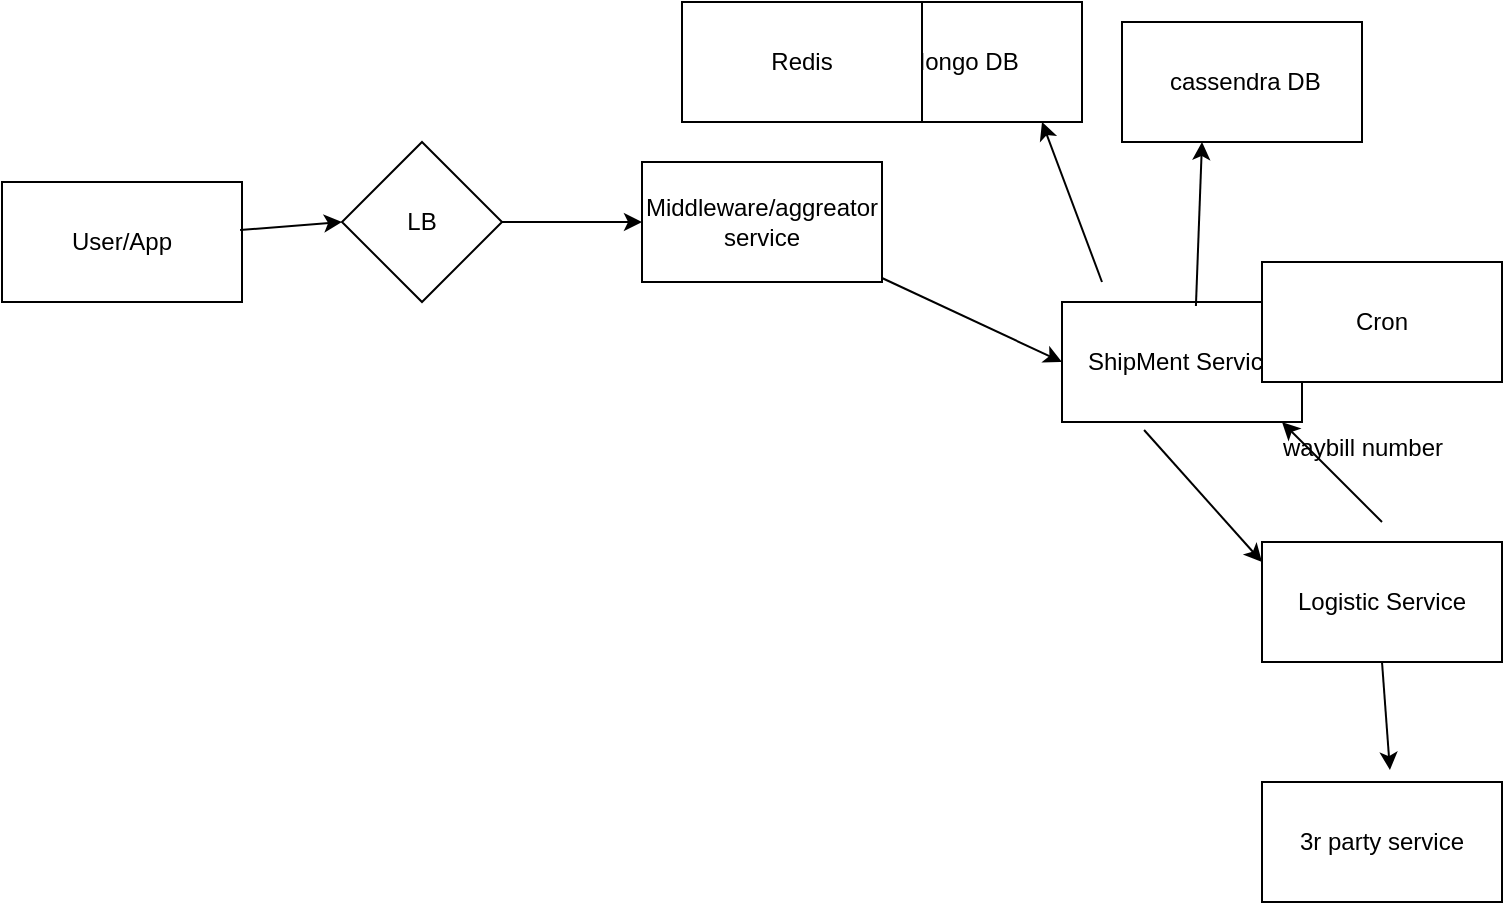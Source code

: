<mxfile version="22.1.3" type="device">
  <diagram name="Page-1" id="uIXC_2BVylGTfoFjAKMP">
    <mxGraphModel dx="1306" dy="685" grid="1" gridSize="10" guides="1" tooltips="1" connect="1" arrows="1" fold="1" page="1" pageScale="1" pageWidth="850" pageHeight="1100" math="0" shadow="0">
      <root>
        <mxCell id="0" />
        <mxCell id="1" parent="0" />
        <mxCell id="natHpBLJxmwnrinY-zgv-1" value="User/App" style="rounded=0;whiteSpace=wrap;html=1;" vertex="1" parent="1">
          <mxGeometry x="90" y="120" width="120" height="60" as="geometry" />
        </mxCell>
        <mxCell id="natHpBLJxmwnrinY-zgv-2" value="LB" style="rhombus;whiteSpace=wrap;html=1;" vertex="1" parent="1">
          <mxGeometry x="260" y="100" width="80" height="80" as="geometry" />
        </mxCell>
        <mxCell id="natHpBLJxmwnrinY-zgv-3" value="" style="endArrow=classic;html=1;rounded=0;exitX=0.992;exitY=0.4;exitDx=0;exitDy=0;exitPerimeter=0;" edge="1" parent="1" source="natHpBLJxmwnrinY-zgv-1">
          <mxGeometry width="50" height="50" relative="1" as="geometry">
            <mxPoint x="210" y="190" as="sourcePoint" />
            <mxPoint x="260" y="140" as="targetPoint" />
          </mxGeometry>
        </mxCell>
        <mxCell id="natHpBLJxmwnrinY-zgv-4" value="Middleware/aggreator service" style="rounded=0;whiteSpace=wrap;html=1;" vertex="1" parent="1">
          <mxGeometry x="410" y="110" width="120" height="60" as="geometry" />
        </mxCell>
        <mxCell id="natHpBLJxmwnrinY-zgv-5" value="" style="endArrow=classic;html=1;rounded=0;exitX=1;exitY=0.5;exitDx=0;exitDy=0;" edge="1" parent="1" source="natHpBLJxmwnrinY-zgv-2">
          <mxGeometry width="50" height="50" relative="1" as="geometry">
            <mxPoint x="360" y="190" as="sourcePoint" />
            <mxPoint x="410" y="140" as="targetPoint" />
          </mxGeometry>
        </mxCell>
        <mxCell id="natHpBLJxmwnrinY-zgv-6" value="ShipMent Service" style="rounded=0;whiteSpace=wrap;html=1;" vertex="1" parent="1">
          <mxGeometry x="620" y="180" width="120" height="60" as="geometry" />
        </mxCell>
        <mxCell id="natHpBLJxmwnrinY-zgv-7" value="" style="endArrow=classic;html=1;rounded=0;entryX=0;entryY=0.5;entryDx=0;entryDy=0;" edge="1" parent="1" source="natHpBLJxmwnrinY-zgv-4" target="natHpBLJxmwnrinY-zgv-6">
          <mxGeometry width="50" height="50" relative="1" as="geometry">
            <mxPoint x="560" y="260" as="sourcePoint" />
            <mxPoint x="610" y="210" as="targetPoint" />
          </mxGeometry>
        </mxCell>
        <mxCell id="natHpBLJxmwnrinY-zgv-8" value="Logistic Service&lt;span id=&quot;docs-internal-guid-551a61b0-7fff-d217-1a29-383213023e9a&quot;&gt;&lt;/span&gt;&lt;span id=&quot;docs-internal-guid-551a61b0-7fff-d217-1a29-383213023e9a&quot;&gt;&lt;/span&gt;" style="rounded=0;whiteSpace=wrap;html=1;" vertex="1" parent="1">
          <mxGeometry x="720" y="300" width="120" height="60" as="geometry" />
        </mxCell>
        <mxCell id="natHpBLJxmwnrinY-zgv-9" value="3r party service" style="rounded=0;whiteSpace=wrap;html=1;" vertex="1" parent="1">
          <mxGeometry x="720" y="420" width="120" height="60" as="geometry" />
        </mxCell>
        <mxCell id="natHpBLJxmwnrinY-zgv-10" value="" style="endArrow=classic;html=1;rounded=0;entryX=0.533;entryY=-0.1;entryDx=0;entryDy=0;entryPerimeter=0;exitX=0.5;exitY=1;exitDx=0;exitDy=0;" edge="1" parent="1" source="natHpBLJxmwnrinY-zgv-8" target="natHpBLJxmwnrinY-zgv-9">
          <mxGeometry width="50" height="50" relative="1" as="geometry">
            <mxPoint x="620" y="450" as="sourcePoint" />
            <mxPoint x="670" y="400" as="targetPoint" />
          </mxGeometry>
        </mxCell>
        <mxCell id="natHpBLJxmwnrinY-zgv-11" value="" style="endArrow=classic;html=1;rounded=0;exitX=0.342;exitY=1.067;exitDx=0;exitDy=0;exitPerimeter=0;" edge="1" parent="1" source="natHpBLJxmwnrinY-zgv-6">
          <mxGeometry width="50" height="50" relative="1" as="geometry">
            <mxPoint x="670" y="360" as="sourcePoint" />
            <mxPoint x="720" y="310" as="targetPoint" />
          </mxGeometry>
        </mxCell>
        <mxCell id="natHpBLJxmwnrinY-zgv-12" value="" style="endArrow=classic;html=1;rounded=0;" edge="1" parent="1">
          <mxGeometry width="50" height="50" relative="1" as="geometry">
            <mxPoint x="780" y="290" as="sourcePoint" />
            <mxPoint x="730" y="240" as="targetPoint" />
          </mxGeometry>
        </mxCell>
        <mxCell id="natHpBLJxmwnrinY-zgv-13" value="waybill number" style="text;html=1;align=center;verticalAlign=middle;resizable=0;points=[];autosize=1;strokeColor=none;fillColor=none;" vertex="1" parent="1">
          <mxGeometry x="720" y="238" width="100" height="30" as="geometry" />
        </mxCell>
        <mxCell id="natHpBLJxmwnrinY-zgv-14" value="&amp;nbsp;cassendra DB" style="rounded=0;whiteSpace=wrap;html=1;" vertex="1" parent="1">
          <mxGeometry x="650" y="40" width="120" height="60" as="geometry" />
        </mxCell>
        <mxCell id="natHpBLJxmwnrinY-zgv-15" value="Mongo DB" style="rounded=0;whiteSpace=wrap;html=1;" vertex="1" parent="1">
          <mxGeometry x="510" y="30" width="120" height="60" as="geometry" />
        </mxCell>
        <mxCell id="natHpBLJxmwnrinY-zgv-16" value="" style="endArrow=classic;html=1;rounded=0;exitX=0.558;exitY=0.033;exitDx=0;exitDy=0;exitPerimeter=0;" edge="1" parent="1" source="natHpBLJxmwnrinY-zgv-6">
          <mxGeometry width="50" height="50" relative="1" as="geometry">
            <mxPoint x="640" y="150" as="sourcePoint" />
            <mxPoint x="690" y="100" as="targetPoint" />
          </mxGeometry>
        </mxCell>
        <mxCell id="natHpBLJxmwnrinY-zgv-17" value="" style="endArrow=classic;html=1;rounded=0;" edge="1" parent="1">
          <mxGeometry width="50" height="50" relative="1" as="geometry">
            <mxPoint x="640" y="170" as="sourcePoint" />
            <mxPoint x="610" y="90" as="targetPoint" />
          </mxGeometry>
        </mxCell>
        <mxCell id="natHpBLJxmwnrinY-zgv-18" value="Cron" style="rounded=0;whiteSpace=wrap;html=1;" vertex="1" parent="1">
          <mxGeometry x="720" y="160" width="120" height="60" as="geometry" />
        </mxCell>
        <mxCell id="natHpBLJxmwnrinY-zgv-19" value="Redis" style="rounded=0;whiteSpace=wrap;html=1;" vertex="1" parent="1">
          <mxGeometry x="430" y="30" width="120" height="60" as="geometry" />
        </mxCell>
      </root>
    </mxGraphModel>
  </diagram>
</mxfile>
